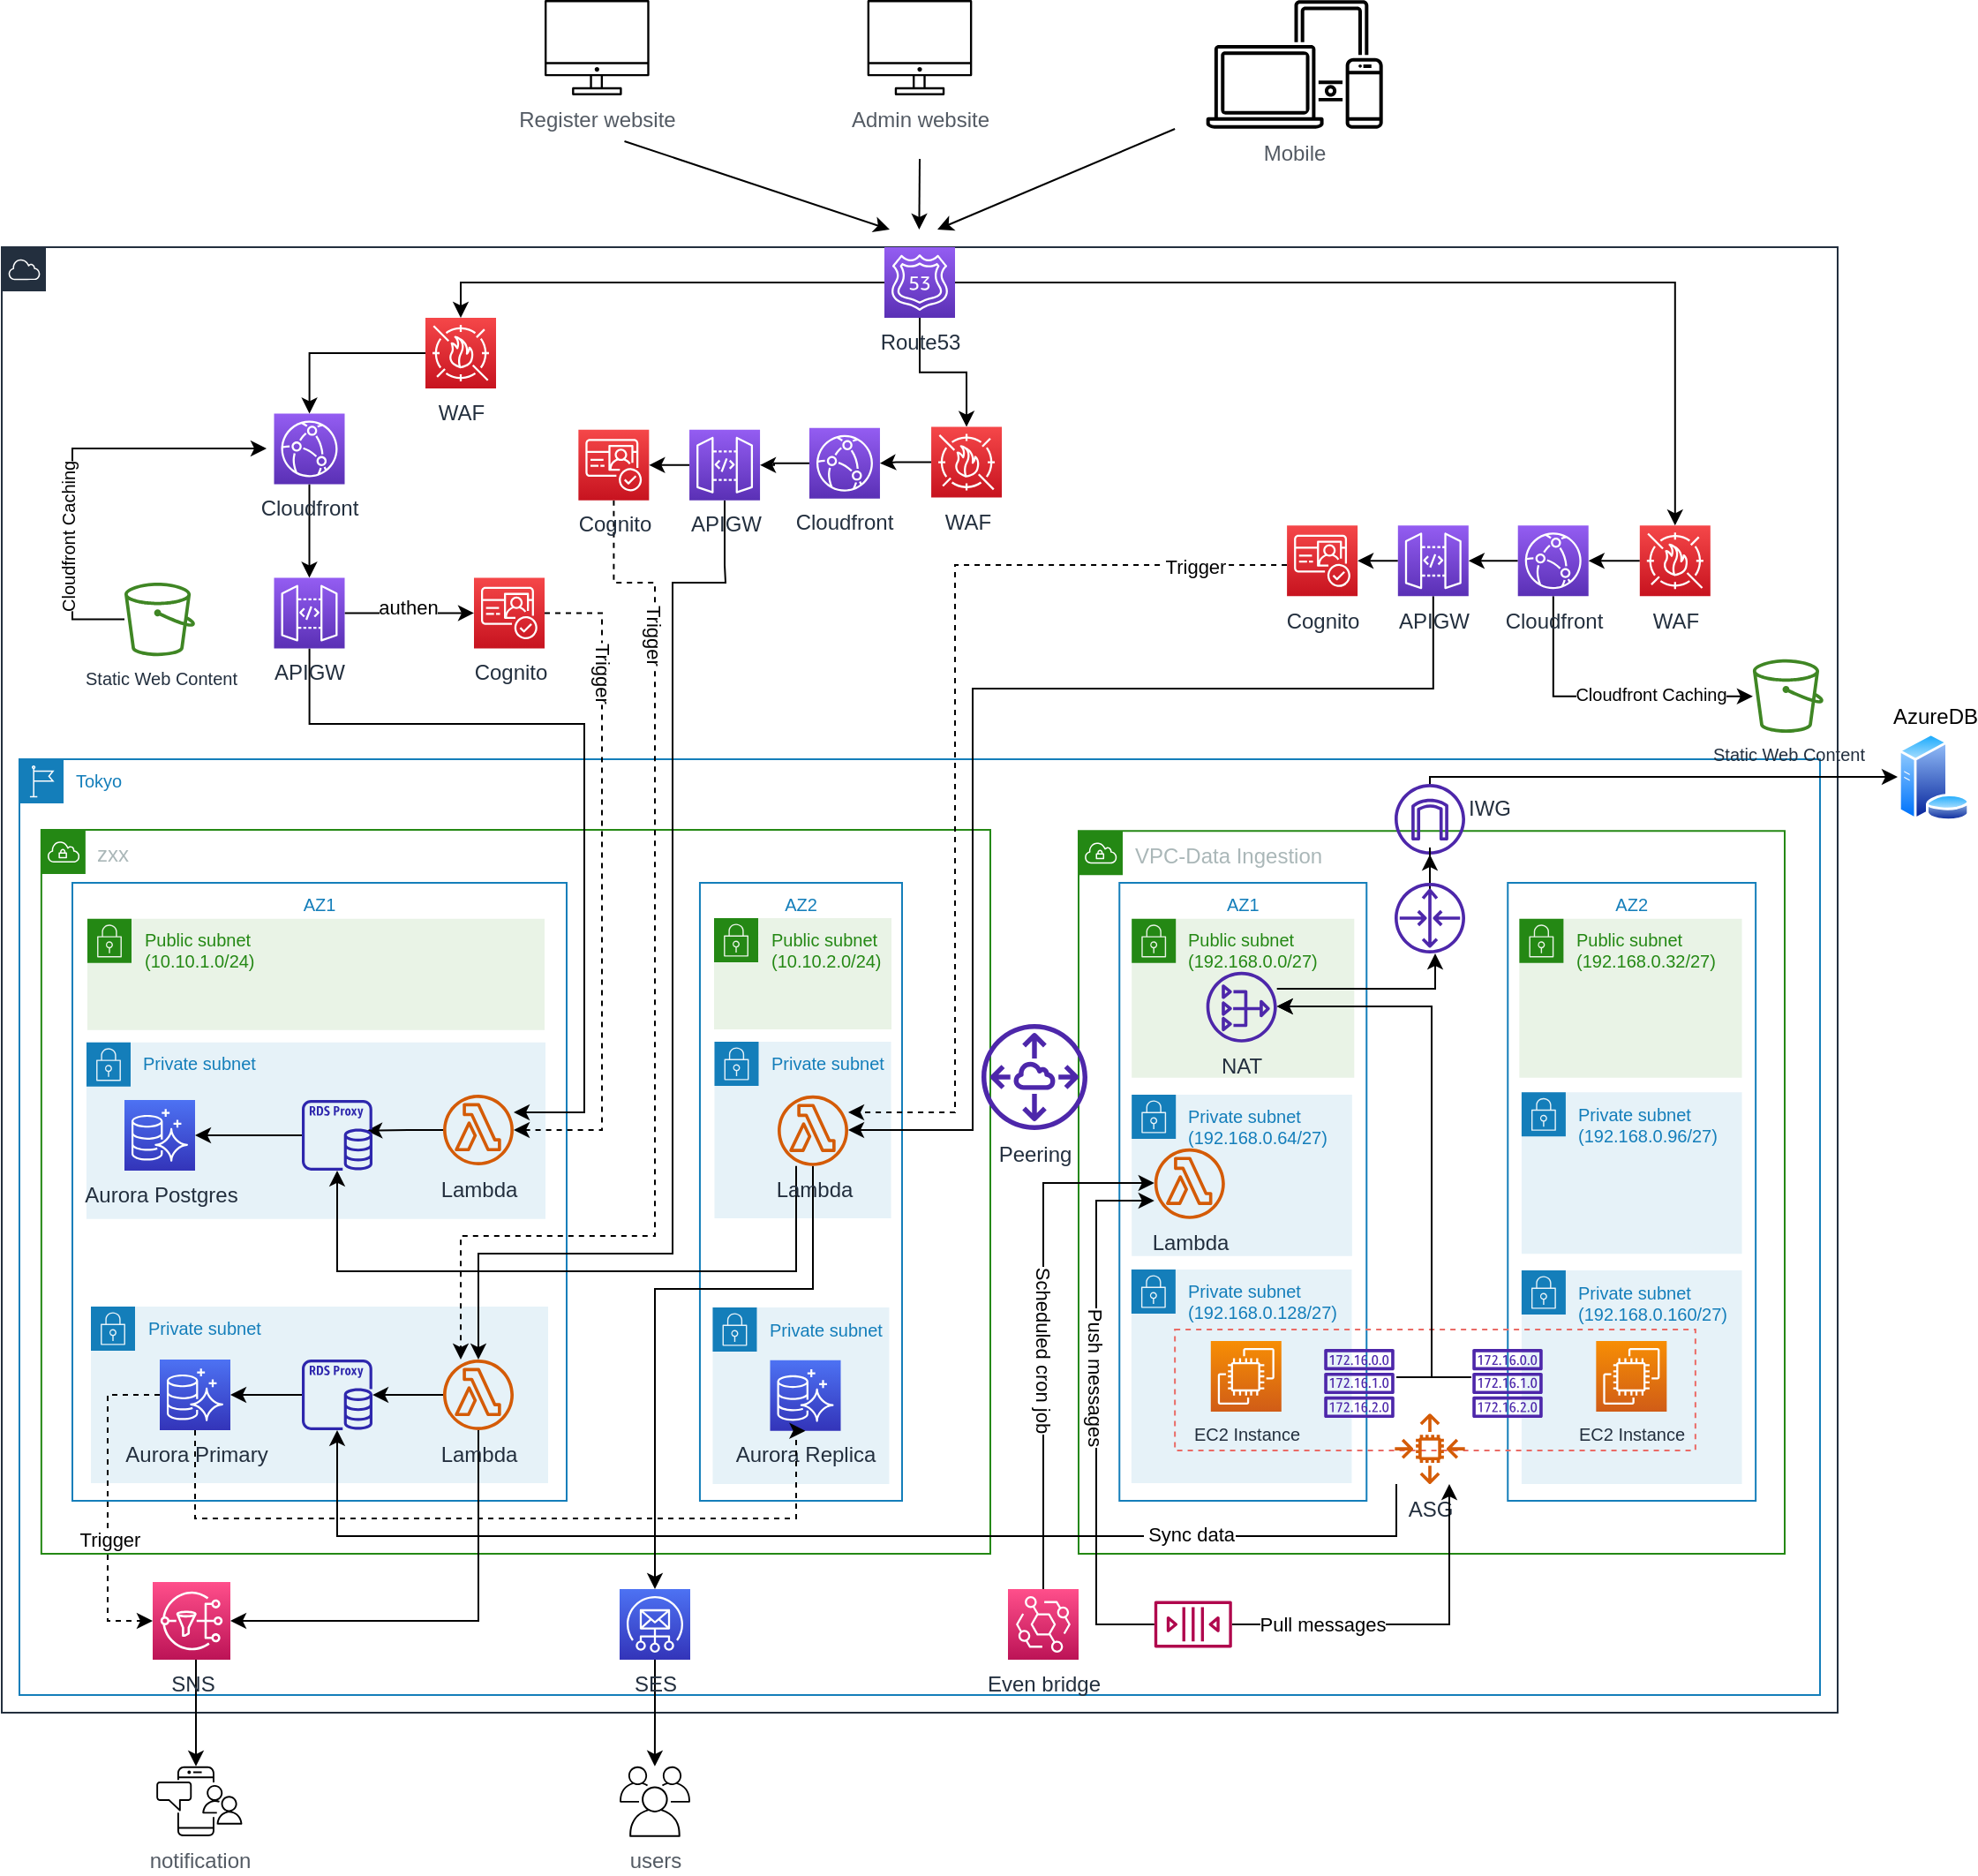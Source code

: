 <mxfile version="16.3.0" type="github">
  <diagram id="2hSW9WzXb2fy43kRYRb5" name="Page-1">
    <mxGraphModel dx="2146" dy="191" grid="1" gridSize="10" guides="1" tooltips="1" connect="1" arrows="1" fold="1" page="0" pageScale="1" pageWidth="827" pageHeight="1169" math="0" shadow="0">
      <root>
        <mxCell id="0" />
        <mxCell id="1" parent="0" />
        <mxCell id="uzvsBsuKQJrdJu88t_Hv-79" value="&amp;nbsp;" style="points=[[0,0],[0.25,0],[0.5,0],[0.75,0],[1,0],[1,0.25],[1,0.5],[1,0.75],[1,1],[0.75,1],[0.5,1],[0.25,1],[0,1],[0,0.75],[0,0.5],[0,0.25]];outlineConnect=0;gradientColor=none;html=1;whiteSpace=wrap;fontSize=10;fontStyle=0;shape=mxgraph.aws4.group;grIcon=mxgraph.aws4.group_aws_cloud;strokeColor=#232F3E;fillColor=none;verticalAlign=top;align=left;spacingLeft=30;fontColor=#232F3E;dashed=0;strokeWidth=1;" parent="1" vertex="1">
          <mxGeometry x="-1040" y="880" width="1040" height="830" as="geometry" />
        </mxCell>
        <mxCell id="uzvsBsuKQJrdJu88t_Hv-80" value="Tokyo" style="points=[[0,0],[0.25,0],[0.5,0],[0.75,0],[1,0],[1,0.25],[1,0.5],[1,0.75],[1,1],[0.75,1],[0.5,1],[0.25,1],[0,1],[0,0.75],[0,0.5],[0,0.25]];outlineConnect=0;gradientColor=none;html=1;whiteSpace=wrap;fontSize=10;fontStyle=0;shape=mxgraph.aws4.group;grIcon=mxgraph.aws4.group_region;strokeColor=#147EBA;fillColor=none;verticalAlign=top;align=left;spacingLeft=30;fontColor=#147EBA;strokeWidth=1;" parent="1" vertex="1">
          <mxGeometry x="-1030" y="1170" width="1020" height="530" as="geometry" />
        </mxCell>
        <mxCell id="uzvsBsuKQJrdJu88t_Hv-116" value="VPC-Data Ingestion" style="points=[[0,0],[0.25,0],[0.5,0],[0.75,0],[1,0],[1,0.25],[1,0.5],[1,0.75],[1,1],[0.75,1],[0.5,1],[0.25,1],[0,1],[0,0.75],[0,0.5],[0,0.25]];outlineConnect=0;gradientColor=none;html=1;whiteSpace=wrap;fontSize=12;fontStyle=0;shape=mxgraph.aws4.group;grIcon=mxgraph.aws4.group_vpc;strokeColor=#248814;fillColor=none;verticalAlign=top;align=left;spacingLeft=30;fontColor=#AAB7B8;dashed=0;strokeWidth=1;" parent="1" vertex="1">
          <mxGeometry x="-430" y="1210.57" width="400" height="409.43" as="geometry" />
        </mxCell>
        <mxCell id="uzvsBsuKQJrdJu88t_Hv-118" value="AZ2" style="fillColor=none;strokeColor=#147EBA;verticalAlign=top;fontStyle=0;fontColor=#147EBA;fontSize=10;strokeWidth=1;" parent="1" vertex="1">
          <mxGeometry x="-186.86" y="1240" width="140.43" height="350" as="geometry" />
        </mxCell>
        <mxCell id="uzvsBsuKQJrdJu88t_Hv-148" value="Private subnet&lt;br&gt;(192.168.0.160/27)" style="points=[[0,0],[0.25,0],[0.5,0],[0.75,0],[1,0],[1,0.25],[1,0.5],[1,0.75],[1,1],[0.75,1],[0.5,1],[0.25,1],[0,1],[0,0.75],[0,0.5],[0,0.25]];outlineConnect=0;gradientColor=none;html=1;whiteSpace=wrap;fontSize=10;fontStyle=0;shape=mxgraph.aws4.group;grIcon=mxgraph.aws4.group_security_group;grStroke=0;strokeColor=#147EBA;fillColor=#E6F2F8;verticalAlign=top;align=left;spacingLeft=30;fontColor=#147EBA;dashed=0;" parent="1" vertex="1">
          <mxGeometry x="-179.05" y="1459.5" width="124.81" height="121" as="geometry" />
        </mxCell>
        <mxCell id="uzvsBsuKQJrdJu88t_Hv-81" value="zxx" style="points=[[0,0],[0.25,0],[0.5,0],[0.75,0],[1,0],[1,0.25],[1,0.5],[1,0.75],[1,1],[0.75,1],[0.5,1],[0.25,1],[0,1],[0,0.75],[0,0.5],[0,0.25]];outlineConnect=0;gradientColor=none;html=1;whiteSpace=wrap;fontSize=12;fontStyle=0;shape=mxgraph.aws4.group;grIcon=mxgraph.aws4.group_vpc;strokeColor=#248814;fillColor=none;verticalAlign=top;align=left;spacingLeft=30;fontColor=#AAB7B8;dashed=0;strokeWidth=1;" parent="1" vertex="1">
          <mxGeometry x="-1017.57" y="1210" width="537.57" height="410" as="geometry" />
        </mxCell>
        <mxCell id="uzvsBsuKQJrdJu88t_Hv-82" value="AZ1" style="fillColor=none;strokeColor=#147EBA;verticalAlign=top;fontStyle=0;fontColor=#147EBA;fontSize=10;strokeWidth=1;" parent="1" vertex="1">
          <mxGeometry x="-1000" y="1240" width="280" height="350" as="geometry" />
        </mxCell>
        <mxCell id="uzvsBsuKQJrdJu88t_Hv-83" value="Private subnet" style="points=[[0,0],[0.25,0],[0.5,0],[0.75,0],[1,0],[1,0.25],[1,0.5],[1,0.75],[1,1],[0.75,1],[0.5,1],[0.25,1],[0,1],[0,0.75],[0,0.5],[0,0.25]];outlineConnect=0;gradientColor=none;html=1;whiteSpace=wrap;fontSize=10;fontStyle=0;shape=mxgraph.aws4.group;grIcon=mxgraph.aws4.group_security_group;grStroke=0;strokeColor=#147EBA;fillColor=#E6F2F8;verticalAlign=top;align=left;spacingLeft=30;fontColor=#147EBA;dashed=0;" parent="1" vertex="1">
          <mxGeometry x="-992" y="1330.43" width="260" height="100" as="geometry" />
        </mxCell>
        <mxCell id="uzvsBsuKQJrdJu88t_Hv-84" value="AZ2" style="fillColor=none;strokeColor=#147EBA;verticalAlign=top;fontStyle=0;fontColor=#147EBA;fontSize=10;strokeWidth=1;" parent="1" vertex="1">
          <mxGeometry x="-644.52" y="1240" width="114.52" height="350" as="geometry" />
        </mxCell>
        <mxCell id="uzvsBsuKQJrdJu88t_Hv-89" value="Public subnet&lt;br style=&quot;font-size: 10px;&quot;&gt;(10.10.1.0/24)" style="points=[[0,0],[0.25,0],[0.5,0],[0.75,0],[1,0],[1,0.25],[1,0.5],[1,0.75],[1,1],[0.75,1],[0.5,1],[0.25,1],[0,1],[0,0.75],[0,0.5],[0,0.25]];outlineConnect=0;gradientColor=none;html=1;whiteSpace=wrap;fontSize=10;fontStyle=0;shape=mxgraph.aws4.group;grIcon=mxgraph.aws4.group_security_group;grStroke=0;strokeColor=#248814;fillColor=#E9F3E6;verticalAlign=top;align=left;spacingLeft=30;fontColor=#248814;dashed=0;" parent="1" vertex="1">
          <mxGeometry x="-991.5" y="1260.43" width="259" height="63" as="geometry" />
        </mxCell>
        <mxCell id="uzvsBsuKQJrdJu88t_Hv-90" value="Public subnet&lt;br style=&quot;font-size: 10px;&quot;&gt;(10.10.2.0/24)" style="points=[[0,0],[0.25,0],[0.5,0],[0.75,0],[1,0],[1,0.25],[1,0.5],[1,0.75],[1,1],[0.75,1],[0.5,1],[0.25,1],[0,1],[0,0.75],[0,0.5],[0,0.25]];outlineConnect=0;gradientColor=none;html=1;whiteSpace=wrap;fontSize=10;fontStyle=0;shape=mxgraph.aws4.group;grIcon=mxgraph.aws4.group_security_group;grStroke=0;strokeColor=#248814;fillColor=#E9F3E6;verticalAlign=top;align=left;spacingLeft=30;fontColor=#248814;dashed=0;" parent="1" vertex="1">
          <mxGeometry x="-636.49" y="1260" width="100.47" height="63" as="geometry" />
        </mxCell>
        <mxCell id="uzvsBsuKQJrdJu88t_Hv-91" value="Private subnet" style="points=[[0,0],[0.25,0],[0.5,0],[0.75,0],[1,0],[1,0.25],[1,0.5],[1,0.75],[1,1],[0.75,1],[0.5,1],[0.25,1],[0,1],[0,0.75],[0,0.5],[0,0.25]];outlineConnect=0;gradientColor=none;html=1;whiteSpace=wrap;fontSize=10;fontStyle=0;shape=mxgraph.aws4.group;grIcon=mxgraph.aws4.group_security_group;grStroke=0;strokeColor=#147EBA;fillColor=#E6F2F8;verticalAlign=top;align=left;spacingLeft=30;fontColor=#147EBA;dashed=0;" parent="1" vertex="1">
          <mxGeometry x="-636.25" y="1330" width="100" height="100" as="geometry" />
        </mxCell>
        <mxCell id="uzvsBsuKQJrdJu88t_Hv-275" style="edgeStyle=orthogonalEdgeStyle;rounded=0;orthogonalLoop=1;jettySize=auto;html=1;" parent="1" source="uzvsBsuKQJrdJu88t_Hv-95" target="uzvsBsuKQJrdJu88t_Hv-106" edge="1">
          <mxGeometry relative="1" as="geometry" />
        </mxCell>
        <mxCell id="uzvsBsuKQJrdJu88t_Hv-95" value="Cloudfront" style="sketch=0;points=[[0,0,0],[0.25,0,0],[0.5,0,0],[0.75,0,0],[1,0,0],[0,1,0],[0.25,1,0],[0.5,1,0],[0.75,1,0],[1,1,0],[0,0.25,0],[0,0.5,0],[0,0.75,0],[1,0.25,0],[1,0.5,0],[1,0.75,0]];outlineConnect=0;fontColor=#232F3E;gradientColor=#945DF2;gradientDirection=north;fillColor=#5A30B5;strokeColor=#ffffff;dashed=0;verticalLabelPosition=bottom;verticalAlign=top;align=center;html=1;fontSize=12;fontStyle=0;aspect=fixed;shape=mxgraph.aws4.resourceIcon;resIcon=mxgraph.aws4.cloudfront;" parent="1" vertex="1">
          <mxGeometry x="-885.75" y="974.23" width="40" height="40" as="geometry" />
        </mxCell>
        <mxCell id="uzvsBsuKQJrdJu88t_Hv-96" style="edgeStyle=orthogonalEdgeStyle;rounded=0;orthogonalLoop=1;jettySize=auto;html=1;fontSize=10;strokeColor=#000000;" parent="1" source="uzvsBsuKQJrdJu88t_Hv-103" edge="1">
          <mxGeometry relative="1" as="geometry">
            <Array as="points">
              <mxPoint x="-1000" y="1091" />
              <mxPoint x="-1000" y="994" />
            </Array>
            <mxPoint x="-890" y="994" as="targetPoint" />
          </mxGeometry>
        </mxCell>
        <mxCell id="uzvsBsuKQJrdJu88t_Hv-97" value="Cloudfront Caching" style="edgeLabel;html=1;align=center;verticalAlign=middle;resizable=0;points=[];fontSize=10;rotation=-90;" parent="uzvsBsuKQJrdJu88t_Hv-96" vertex="1" connectable="0">
          <mxGeometry x="0.097" y="-3" relative="1" as="geometry">
            <mxPoint x="-6" y="47" as="offset" />
          </mxGeometry>
        </mxCell>
        <mxCell id="uzvsBsuKQJrdJu88t_Hv-103" value="Static Web Content" style="sketch=0;outlineConnect=0;fontColor=#232F3E;gradientColor=none;fillColor=#3F8624;strokeColor=none;dashed=0;verticalLabelPosition=bottom;verticalAlign=top;align=center;html=1;fontSize=10;fontStyle=0;aspect=fixed;pointerEvents=1;shape=mxgraph.aws4.bucket;" parent="1" vertex="1">
          <mxGeometry x="-970.5" y="1070.0" width="40" height="41.6" as="geometry" />
        </mxCell>
        <mxCell id="uzvsBsuKQJrdJu88t_Hv-167" style="edgeStyle=orthogonalEdgeStyle;rounded=0;orthogonalLoop=1;jettySize=auto;html=1;entryX=0;entryY=0.5;entryDx=0;entryDy=0;entryPerimeter=0;" parent="1" source="uzvsBsuKQJrdJu88t_Hv-106" target="uzvsBsuKQJrdJu88t_Hv-166" edge="1">
          <mxGeometry relative="1" as="geometry" />
        </mxCell>
        <mxCell id="uzvsBsuKQJrdJu88t_Hv-168" value="authen" style="edgeLabel;html=1;align=center;verticalAlign=middle;resizable=0;points=[];" parent="uzvsBsuKQJrdJu88t_Hv-167" vertex="1" connectable="0">
          <mxGeometry x="-0.044" y="3" relative="1" as="geometry">
            <mxPoint as="offset" />
          </mxGeometry>
        </mxCell>
        <mxCell id="uzvsBsuKQJrdJu88t_Hv-274" style="edgeStyle=orthogonalEdgeStyle;rounded=0;orthogonalLoop=1;jettySize=auto;html=1;" parent="1" source="uzvsBsuKQJrdJu88t_Hv-106" target="uzvsBsuKQJrdJu88t_Hv-114" edge="1">
          <mxGeometry relative="1" as="geometry">
            <Array as="points">
              <mxPoint x="-866" y="1150" />
              <mxPoint x="-710" y="1150" />
              <mxPoint x="-710" y="1370" />
            </Array>
          </mxGeometry>
        </mxCell>
        <mxCell id="uzvsBsuKQJrdJu88t_Hv-106" value="APIGW" style="sketch=0;points=[[0,0,0],[0.25,0,0],[0.5,0,0],[0.75,0,0],[1,0,0],[0,1,0],[0.25,1,0],[0.5,1,0],[0.75,1,0],[1,1,0],[0,0.25,0],[0,0.5,0],[0,0.75,0],[1,0.25,0],[1,0.5,0],[1,0.75,0]];outlineConnect=0;fontColor=#232F3E;gradientColor=#945DF2;gradientDirection=north;fillColor=#5A30B5;strokeColor=#ffffff;dashed=0;verticalLabelPosition=bottom;verticalAlign=top;align=center;html=1;fontSize=12;fontStyle=0;aspect=fixed;shape=mxgraph.aws4.resourceIcon;resIcon=mxgraph.aws4.api_gateway;" parent="1" vertex="1">
          <mxGeometry x="-885.75" y="1067.23" width="40" height="40" as="geometry" />
        </mxCell>
        <mxCell id="uzvsBsuKQJrdJu88t_Hv-109" value="Private subnet" style="points=[[0,0],[0.25,0],[0.5,0],[0.75,0],[1,0],[1,0.25],[1,0.5],[1,0.75],[1,1],[0.75,1],[0.5,1],[0.25,1],[0,1],[0,0.75],[0,0.5],[0,0.25]];outlineConnect=0;gradientColor=none;html=1;whiteSpace=wrap;fontSize=10;fontStyle=0;shape=mxgraph.aws4.group;grIcon=mxgraph.aws4.group_security_group;grStroke=0;strokeColor=#147EBA;fillColor=#E6F2F8;verticalAlign=top;align=left;spacingLeft=30;fontColor=#147EBA;dashed=0;" parent="1" vertex="1">
          <mxGeometry x="-989.5" y="1480" width="259" height="100" as="geometry" />
        </mxCell>
        <mxCell id="uzvsBsuKQJrdJu88t_Hv-110" value="Private subnet" style="points=[[0,0],[0.25,0],[0.5,0],[0.75,0],[1,0],[1,0.25],[1,0.5],[1,0.75],[1,1],[0.75,1],[0.5,1],[0.25,1],[0,1],[0,0.75],[0,0.5],[0,0.25]];outlineConnect=0;gradientColor=none;html=1;whiteSpace=wrap;fontSize=10;fontStyle=0;shape=mxgraph.aws4.group;grIcon=mxgraph.aws4.group_security_group;grStroke=0;strokeColor=#147EBA;fillColor=#E6F2F8;verticalAlign=top;align=left;spacingLeft=30;fontColor=#147EBA;dashed=0;" parent="1" vertex="1">
          <mxGeometry x="-637.26" y="1480.5" width="100" height="100" as="geometry" />
        </mxCell>
        <mxCell id="uzvsBsuKQJrdJu88t_Hv-173" style="edgeStyle=orthogonalEdgeStyle;rounded=0;orthogonalLoop=1;jettySize=auto;html=1;entryX=0.915;entryY=0.435;entryDx=0;entryDy=0;entryPerimeter=0;" parent="1" source="uzvsBsuKQJrdJu88t_Hv-114" target="uzvsBsuKQJrdJu88t_Hv-172" edge="1">
          <mxGeometry relative="1" as="geometry" />
        </mxCell>
        <mxCell id="uzvsBsuKQJrdJu88t_Hv-114" value="Lambda" style="sketch=0;outlineConnect=0;fontColor=#232F3E;gradientColor=none;fillColor=#D45B07;strokeColor=none;dashed=0;verticalLabelPosition=bottom;verticalAlign=top;align=center;html=1;fontSize=12;fontStyle=0;aspect=fixed;pointerEvents=1;shape=mxgraph.aws4.lambda_function;" parent="1" vertex="1">
          <mxGeometry x="-790" y="1360" width="40" height="40" as="geometry" />
        </mxCell>
        <mxCell id="uzvsBsuKQJrdJu88t_Hv-117" value="AZ1" style="fillColor=none;strokeColor=#147EBA;verticalAlign=top;fontStyle=0;fontColor=#147EBA;fontSize=10;strokeWidth=1;" parent="1" vertex="1">
          <mxGeometry x="-406.86" y="1240" width="140" height="350" as="geometry" />
        </mxCell>
        <mxCell id="uzvsBsuKQJrdJu88t_Hv-119" value="Private subnet&lt;br&gt;(192.168.0.128/27)" style="points=[[0,0],[0.25,0],[0.5,0],[0.75,0],[1,0],[1,0.25],[1,0.5],[1,0.75],[1,1],[0.75,1],[0.5,1],[0.25,1],[0,1],[0,0.75],[0,0.5],[0,0.25]];outlineConnect=0;gradientColor=none;html=1;whiteSpace=wrap;fontSize=10;fontStyle=0;shape=mxgraph.aws4.group;grIcon=mxgraph.aws4.group_security_group;grStroke=0;strokeColor=#147EBA;fillColor=#E6F2F8;verticalAlign=top;align=left;spacingLeft=30;fontColor=#147EBA;dashed=0;" parent="1" vertex="1">
          <mxGeometry x="-400.07" y="1459.0" width="124.81" height="121" as="geometry" />
        </mxCell>
        <mxCell id="uzvsBsuKQJrdJu88t_Hv-121" value="Public subnet&lt;br style=&quot;font-size: 10px&quot;&gt;(192.168.0.0/27)" style="points=[[0,0],[0.25,0],[0.5,0],[0.75,0],[1,0],[1,0.25],[1,0.5],[1,0.75],[1,1],[0.75,1],[0.5,1],[0.25,1],[0,1],[0,0.75],[0,0.5],[0,0.25]];outlineConnect=0;gradientColor=none;html=1;whiteSpace=wrap;fontSize=10;fontStyle=0;shape=mxgraph.aws4.group;grIcon=mxgraph.aws4.group_security_group;grStroke=0;strokeColor=#248814;fillColor=#E9F3E6;verticalAlign=top;align=left;spacingLeft=30;fontColor=#248814;dashed=0;" parent="1" vertex="1">
          <mxGeometry x="-399.9" y="1260.43" width="126.07" height="90" as="geometry" />
        </mxCell>
        <mxCell id="uzvsBsuKQJrdJu88t_Hv-123" value="EC2 Instance" style="sketch=0;points=[[0,0,0],[0.25,0,0],[0.5,0,0],[0.75,0,0],[1,0,0],[0,1,0],[0.25,1,0],[0.5,1,0],[0.75,1,0],[1,1,0],[0,0.25,0],[0,0.5,0],[0,0.75,0],[1,0.25,0],[1,0.5,0],[1,0.75,0]];outlineConnect=0;fontColor=#232F3E;gradientColor=#F78E04;gradientDirection=north;fillColor=#D05C17;strokeColor=#ffffff;dashed=0;verticalLabelPosition=bottom;verticalAlign=top;align=center;html=1;fontSize=10;fontStyle=0;aspect=fixed;shape=mxgraph.aws4.resourceIcon;resIcon=mxgraph.aws4.ec2;" parent="1" vertex="1">
          <mxGeometry x="-355.1" y="1499.5" width="40" height="40" as="geometry" />
        </mxCell>
        <mxCell id="uzvsBsuKQJrdJu88t_Hv-124" value="EC2 Instance" style="sketch=0;points=[[0,0,0],[0.25,0,0],[0.5,0,0],[0.75,0,0],[1,0,0],[0,1,0],[0.25,1,0],[0.5,1,0],[0.75,1,0],[1,1,0],[0,0.25,0],[0,0.5,0],[0,0.75,0],[1,0.25,0],[1,0.5,0],[1,0.75,0]];outlineConnect=0;fontColor=#232F3E;gradientColor=#F78E04;gradientDirection=north;fillColor=#D05C17;strokeColor=#ffffff;dashed=0;verticalLabelPosition=bottom;verticalAlign=top;align=center;html=1;fontSize=10;fontStyle=0;aspect=fixed;shape=mxgraph.aws4.resourceIcon;resIcon=mxgraph.aws4.ec2;" parent="1" vertex="1">
          <mxGeometry x="-136.83" y="1499.5" width="40" height="40" as="geometry" />
        </mxCell>
        <mxCell id="uzvsBsuKQJrdJu88t_Hv-125" value="" style="fillColor=none;strokeColor=#EA6B66;verticalAlign=top;fontStyle=0;fontColor=#5A6C86;fontSize=10;dashed=1;" parent="1" vertex="1">
          <mxGeometry x="-375.43" y="1493.0" width="294.86" height="68.5" as="geometry" />
        </mxCell>
        <mxCell id="uzvsBsuKQJrdJu88t_Hv-127" style="edgeStyle=orthogonalEdgeStyle;rounded=0;orthogonalLoop=1;jettySize=auto;html=1;" parent="1" source="uzvsBsuKQJrdJu88t_Hv-128" target="uzvsBsuKQJrdJu88t_Hv-136" edge="1">
          <mxGeometry relative="1" as="geometry">
            <Array as="points">
              <mxPoint x="-228" y="1300" />
            </Array>
          </mxGeometry>
        </mxCell>
        <mxCell id="uzvsBsuKQJrdJu88t_Hv-128" value="NAT" style="sketch=0;outlineConnect=0;fontColor=#232F3E;gradientColor=none;fillColor=#4D27AA;strokeColor=none;dashed=0;verticalLabelPosition=bottom;verticalAlign=top;align=center;html=1;fontSize=12;fontStyle=0;aspect=fixed;pointerEvents=1;shape=mxgraph.aws4.nat_gateway;" parent="1" vertex="1">
          <mxGeometry x="-357.66" y="1290.43" width="40" height="40" as="geometry" />
        </mxCell>
        <mxCell id="uzvsBsuKQJrdJu88t_Hv-129" style="edgeStyle=orthogonalEdgeStyle;rounded=0;orthogonalLoop=1;jettySize=auto;html=1;" parent="1" target="uzvsBsuKQJrdJu88t_Hv-128" edge="1">
          <mxGeometry relative="1" as="geometry">
            <Array as="points">
              <mxPoint x="-230" y="1520" />
              <mxPoint x="-230" y="1310" />
            </Array>
            <mxPoint x="-250.0" y="1520" as="sourcePoint" />
          </mxGeometry>
        </mxCell>
        <mxCell id="uzvsBsuKQJrdJu88t_Hv-131" style="edgeStyle=orthogonalEdgeStyle;rounded=0;orthogonalLoop=1;jettySize=auto;html=1;" parent="1" target="uzvsBsuKQJrdJu88t_Hv-128" edge="1">
          <mxGeometry relative="1" as="geometry">
            <Array as="points">
              <mxPoint x="-230" y="1520" />
              <mxPoint x="-230" y="1310" />
            </Array>
            <mxPoint x="-207.54" y="1520" as="sourcePoint" />
          </mxGeometry>
        </mxCell>
        <mxCell id="uzvsBsuKQJrdJu88t_Hv-289" style="edgeStyle=orthogonalEdgeStyle;rounded=0;orthogonalLoop=1;jettySize=auto;html=1;entryX=0;entryY=0.5;entryDx=0;entryDy=0;" parent="1" source="uzvsBsuKQJrdJu88t_Hv-134" target="uzvsBsuKQJrdJu88t_Hv-137" edge="1">
          <mxGeometry relative="1" as="geometry">
            <Array as="points">
              <mxPoint x="-231" y="1180" />
              <mxPoint x="30" y="1180" />
            </Array>
          </mxGeometry>
        </mxCell>
        <mxCell id="uzvsBsuKQJrdJu88t_Hv-134" value="IWG" style="sketch=0;outlineConnect=0;fontColor=#232F3E;gradientColor=none;fillColor=#4D27AA;strokeColor=none;dashed=0;verticalLabelPosition=middle;verticalAlign=top;align=left;html=1;fontSize=12;fontStyle=0;aspect=fixed;pointerEvents=1;shape=mxgraph.aws4.internet_gateway;labelPosition=right;" parent="1" vertex="1">
          <mxGeometry x="-251" y="1184" width="40" height="40" as="geometry" />
        </mxCell>
        <mxCell id="uzvsBsuKQJrdJu88t_Hv-262" style="edgeStyle=orthogonalEdgeStyle;rounded=0;orthogonalLoop=1;jettySize=auto;html=1;" parent="1" source="uzvsBsuKQJrdJu88t_Hv-136" target="uzvsBsuKQJrdJu88t_Hv-134" edge="1">
          <mxGeometry relative="1" as="geometry">
            <mxPoint x="-230.0" y="1329.0" as="targetPoint" />
          </mxGeometry>
        </mxCell>
        <mxCell id="uzvsBsuKQJrdJu88t_Hv-136" value="" style="sketch=0;outlineConnect=0;fontColor=#232F3E;gradientColor=none;fillColor=#4D27AA;strokeColor=none;dashed=0;verticalLabelPosition=bottom;verticalAlign=top;align=center;html=1;fontSize=12;fontStyle=0;aspect=fixed;pointerEvents=1;shape=mxgraph.aws4.router;" parent="1" vertex="1">
          <mxGeometry x="-251" y="1240.0" width="40" height="40" as="geometry" />
        </mxCell>
        <mxCell id="uzvsBsuKQJrdJu88t_Hv-137" value="AzureDB" style="aspect=fixed;perimeter=ellipsePerimeter;html=1;align=center;shadow=0;dashed=0;spacingTop=3;image;image=img/lib/active_directory/database_server.svg;fillColor=#CCCCCC;labelPosition=center;verticalLabelPosition=top;verticalAlign=bottom;" parent="1" vertex="1">
          <mxGeometry x="34.0" y="1155" width="41" height="50" as="geometry" />
        </mxCell>
        <mxCell id="uzvsBsuKQJrdJu88t_Hv-149" value="Public subnet&lt;br style=&quot;font-size: 10px&quot;&gt;(192.168.0.32/27)" style="points=[[0,0],[0.25,0],[0.5,0],[0.75,0],[1,0],[1,0.25],[1,0.5],[1,0.75],[1,1],[0.75,1],[0.5,1],[0.25,1],[0,1],[0,0.75],[0,0.5],[0,0.25]];outlineConnect=0;gradientColor=none;html=1;whiteSpace=wrap;fontSize=10;fontStyle=0;shape=mxgraph.aws4.group;grIcon=mxgraph.aws4.group_security_group;grStroke=0;strokeColor=#248814;fillColor=#E9F3E6;verticalAlign=top;align=left;spacingLeft=30;fontColor=#248814;dashed=0;" parent="1" vertex="1">
          <mxGeometry x="-180.31" y="1260.43" width="126.07" height="90" as="geometry" />
        </mxCell>
        <mxCell id="uzvsBsuKQJrdJu88t_Hv-152" value="" style="sketch=0;outlineConnect=0;fontColor=#232F3E;gradientColor=none;fillColor=#4D27AA;strokeColor=none;dashed=0;verticalLabelPosition=bottom;verticalAlign=top;align=center;html=1;fontSize=12;fontStyle=0;aspect=fixed;pointerEvents=1;shape=mxgraph.aws4.route_table;" parent="1" vertex="1">
          <mxGeometry x="-291" y="1504.03" width="40" height="38.97" as="geometry" />
        </mxCell>
        <mxCell id="uzvsBsuKQJrdJu88t_Hv-153" value="" style="sketch=0;outlineConnect=0;fontColor=#232F3E;gradientColor=none;fillColor=#4D27AA;strokeColor=none;dashed=0;verticalLabelPosition=bottom;verticalAlign=top;align=center;html=1;fontSize=12;fontStyle=0;aspect=fixed;pointerEvents=1;shape=mxgraph.aws4.route_table;" parent="1" vertex="1">
          <mxGeometry x="-207" y="1504.03" width="40" height="38.97" as="geometry" />
        </mxCell>
        <mxCell id="uzvsBsuKQJrdJu88t_Hv-308" style="edgeStyle=orthogonalEdgeStyle;rounded=0;orthogonalLoop=1;jettySize=auto;html=1;" parent="1" source="uzvsBsuKQJrdJu88t_Hv-157" target="uzvsBsuKQJrdJu88t_Hv-95" edge="1">
          <mxGeometry relative="1" as="geometry" />
        </mxCell>
        <mxCell id="uzvsBsuKQJrdJu88t_Hv-157" value="WAF" style="sketch=0;points=[[0,0,0],[0.25,0,0],[0.5,0,0],[0.75,0,0],[1,0,0],[0,1,0],[0.25,1,0],[0.5,1,0],[0.75,1,0],[1,1,0],[0,0.25,0],[0,0.5,0],[0,0.75,0],[1,0.25,0],[1,0.5,0],[1,0.75,0]];outlineConnect=0;fontColor=#232F3E;gradientColor=#F54749;gradientDirection=north;fillColor=#C7131F;strokeColor=#ffffff;dashed=0;verticalLabelPosition=bottom;verticalAlign=top;align=center;html=1;fontSize=12;fontStyle=0;aspect=fixed;shape=mxgraph.aws4.resourceIcon;resIcon=mxgraph.aws4.waf;" parent="1" vertex="1">
          <mxGeometry x="-800" y="920.0" width="40" height="40" as="geometry" />
        </mxCell>
        <mxCell id="uzvsBsuKQJrdJu88t_Hv-309" style="edgeStyle=orthogonalEdgeStyle;rounded=0;orthogonalLoop=1;jettySize=auto;html=1;" parent="1" source="uzvsBsuKQJrdJu88t_Hv-158" target="uzvsBsuKQJrdJu88t_Hv-157" edge="1">
          <mxGeometry relative="1" as="geometry">
            <Array as="points">
              <mxPoint x="-780" y="900" />
            </Array>
          </mxGeometry>
        </mxCell>
        <mxCell id="uzvsBsuKQJrdJu88t_Hv-310" style="edgeStyle=orthogonalEdgeStyle;rounded=0;orthogonalLoop=1;jettySize=auto;html=1;entryX=0.5;entryY=0;entryDx=0;entryDy=0;entryPerimeter=0;" parent="1" source="uzvsBsuKQJrdJu88t_Hv-158" target="uzvsBsuKQJrdJu88t_Hv-216" edge="1">
          <mxGeometry relative="1" as="geometry" />
        </mxCell>
        <mxCell id="uzvsBsuKQJrdJu88t_Hv-311" style="edgeStyle=orthogonalEdgeStyle;rounded=0;orthogonalLoop=1;jettySize=auto;html=1;" parent="1" source="uzvsBsuKQJrdJu88t_Hv-158" target="uzvsBsuKQJrdJu88t_Hv-189" edge="1">
          <mxGeometry relative="1" as="geometry" />
        </mxCell>
        <mxCell id="uzvsBsuKQJrdJu88t_Hv-158" value="Route53" style="sketch=0;points=[[0,0,0],[0.25,0,0],[0.5,0,0],[0.75,0,0],[1,0,0],[0,1,0],[0.25,1,0],[0.5,1,0],[0.75,1,0],[1,1,0],[0,0.25,0],[0,0.5,0],[0,0.75,0],[1,0.25,0],[1,0.5,0],[1,0.75,0]];outlineConnect=0;fontColor=#232F3E;gradientColor=#945DF2;gradientDirection=north;fillColor=#5A30B5;strokeColor=#ffffff;dashed=0;verticalLabelPosition=bottom;verticalAlign=top;align=center;html=1;fontSize=12;fontStyle=0;aspect=fixed;shape=mxgraph.aws4.resourceIcon;resIcon=mxgraph.aws4.route_53;" parent="1" vertex="1">
          <mxGeometry x="-540" y="880.0" width="40" height="40" as="geometry" />
        </mxCell>
        <mxCell id="uzvsBsuKQJrdJu88t_Hv-162" value="Register website" style="sketch=0;outlineConnect=0;gradientColor=none;fontColor=#545B64;strokeColor=none;fillColor=#000000;dashed=0;verticalLabelPosition=bottom;verticalAlign=top;align=center;html=1;fontSize=12;fontStyle=0;aspect=fixed;shape=mxgraph.aws4.illustration_desktop;pointerEvents=1" parent="1" vertex="1">
          <mxGeometry x="-732.5" y="740.0" width="59.34" height="54" as="geometry" />
        </mxCell>
        <mxCell id="uzvsBsuKQJrdJu88t_Hv-178" style="edgeStyle=orthogonalEdgeStyle;rounded=0;orthogonalLoop=1;jettySize=auto;html=1;dashed=1;" parent="1" source="uzvsBsuKQJrdJu88t_Hv-166" target="uzvsBsuKQJrdJu88t_Hv-114" edge="1">
          <mxGeometry relative="1" as="geometry">
            <Array as="points">
              <mxPoint x="-700" y="1380" />
            </Array>
          </mxGeometry>
        </mxCell>
        <mxCell id="uzvsBsuKQJrdJu88t_Hv-258" value="Trigger" style="edgeLabel;html=1;align=center;verticalAlign=middle;resizable=0;points=[];rotation=90;" parent="uzvsBsuKQJrdJu88t_Hv-178" vertex="1" connectable="0">
          <mxGeometry x="-0.724" y="1" relative="1" as="geometry">
            <mxPoint y="14" as="offset" />
          </mxGeometry>
        </mxCell>
        <mxCell id="uzvsBsuKQJrdJu88t_Hv-166" value="Cognito" style="sketch=0;points=[[0,0,0],[0.25,0,0],[0.5,0,0],[0.75,0,0],[1,0,0],[0,1,0],[0.25,1,0],[0.5,1,0],[0.75,1,0],[1,1,0],[0,0.25,0],[0,0.5,0],[0,0.75,0],[1,0.25,0],[1,0.5,0],[1,0.75,0]];outlineConnect=0;fontColor=#232F3E;gradientColor=#F54749;gradientDirection=north;fillColor=#C7131F;strokeColor=#ffffff;dashed=0;verticalLabelPosition=bottom;verticalAlign=top;align=center;html=1;fontSize=12;fontStyle=0;aspect=fixed;shape=mxgraph.aws4.resourceIcon;resIcon=mxgraph.aws4.cognito;" parent="1" vertex="1">
          <mxGeometry x="-772.5" y="1067.23" width="40" height="40" as="geometry" />
        </mxCell>
        <mxCell id="uzvsBsuKQJrdJu88t_Hv-169" value="Aurora Replica" style="sketch=0;points=[[0,0,0],[0.25,0,0],[0.5,0,0],[0.75,0,0],[1,0,0],[0,1,0],[0.25,1,0],[0.5,1,0],[0.75,1,0],[1,1,0],[0,0.25,0],[0,0.5,0],[0,0.75,0],[1,0.25,0],[1,0.5,0],[1,0.75,0]];outlineConnect=0;fontColor=#232F3E;gradientColor=#4D72F3;gradientDirection=north;fillColor=#3334B9;strokeColor=#ffffff;dashed=0;verticalLabelPosition=bottom;verticalAlign=top;align=center;html=1;fontSize=12;fontStyle=0;aspect=fixed;shape=mxgraph.aws4.resourceIcon;resIcon=mxgraph.aws4.aurora;" parent="1" vertex="1">
          <mxGeometry x="-604.75" y="1510.43" width="40" height="40" as="geometry" />
        </mxCell>
        <mxCell id="uzvsBsuKQJrdJu88t_Hv-170" value="Aurora Postgres" style="sketch=0;points=[[0,0,0],[0.25,0,0],[0.5,0,0],[0.75,0,0],[1,0,0],[0,1,0],[0.25,1,0],[0.5,1,0],[0.75,1,0],[1,1,0],[0,0.25,0],[0,0.5,0],[0,0.75,0],[1,0.25,0],[1,0.5,0],[1,0.75,0]];outlineConnect=0;fontColor=#232F3E;gradientColor=#4D72F3;gradientDirection=north;fillColor=#3334B9;strokeColor=#ffffff;dashed=0;verticalLabelPosition=bottom;verticalAlign=top;align=center;html=1;fontSize=12;fontStyle=0;aspect=fixed;shape=mxgraph.aws4.resourceIcon;resIcon=mxgraph.aws4.aurora;" parent="1" vertex="1">
          <mxGeometry x="-970.5" y="1363" width="40" height="40" as="geometry" />
        </mxCell>
        <mxCell id="uzvsBsuKQJrdJu88t_Hv-176" style="edgeStyle=orthogonalEdgeStyle;rounded=0;orthogonalLoop=1;jettySize=auto;html=1;entryX=1;entryY=0.5;entryDx=0;entryDy=0;entryPerimeter=0;" parent="1" source="uzvsBsuKQJrdJu88t_Hv-172" target="uzvsBsuKQJrdJu88t_Hv-170" edge="1">
          <mxGeometry relative="1" as="geometry" />
        </mxCell>
        <mxCell id="uzvsBsuKQJrdJu88t_Hv-172" value="" style="sketch=0;outlineConnect=0;fontColor=#232F3E;gradientColor=none;fillColor=#2E27AD;strokeColor=none;dashed=0;verticalLabelPosition=bottom;verticalAlign=top;align=center;html=1;fontSize=12;fontStyle=0;aspect=fixed;pointerEvents=1;shape=mxgraph.aws4.rds_proxy;" parent="1" vertex="1">
          <mxGeometry x="-870" y="1363" width="40" height="40" as="geometry" />
        </mxCell>
        <mxCell id="uzvsBsuKQJrdJu88t_Hv-267" style="edgeStyle=orthogonalEdgeStyle;rounded=0;orthogonalLoop=1;jettySize=auto;html=1;" parent="1" source="uzvsBsuKQJrdJu88t_Hv-180" target="uzvsBsuKQJrdJu88t_Hv-184" edge="1">
          <mxGeometry relative="1" as="geometry">
            <Array as="points">
              <mxPoint x="-160.85" y="1134.4" />
            </Array>
          </mxGeometry>
        </mxCell>
        <mxCell id="uzvsBsuKQJrdJu88t_Hv-268" value="&lt;span style=&quot;font-size: 10px&quot;&gt;Cloudfront Caching&lt;/span&gt;" style="edgeLabel;html=1;align=center;verticalAlign=middle;resizable=0;points=[];" parent="uzvsBsuKQJrdJu88t_Hv-267" vertex="1" connectable="0">
          <mxGeometry x="0.316" y="2" relative="1" as="geometry">
            <mxPoint as="offset" />
          </mxGeometry>
        </mxCell>
        <mxCell id="uzvsBsuKQJrdJu88t_Hv-272" style="edgeStyle=orthogonalEdgeStyle;rounded=0;orthogonalLoop=1;jettySize=auto;html=1;" parent="1" source="uzvsBsuKQJrdJu88t_Hv-180" target="uzvsBsuKQJrdJu88t_Hv-187" edge="1">
          <mxGeometry relative="1" as="geometry" />
        </mxCell>
        <mxCell id="uzvsBsuKQJrdJu88t_Hv-180" value="Cloudfront" style="sketch=0;points=[[0,0,0],[0.25,0,0],[0.5,0,0],[0.75,0,0],[1,0,0],[0,1,0],[0.25,1,0],[0.5,1,0],[0.75,1,0],[1,1,0],[0,0.25,0],[0,0.5,0],[0,0.75,0],[1,0.25,0],[1,0.5,0],[1,0.75,0]];outlineConnect=0;fontColor=#232F3E;gradientColor=#945DF2;gradientDirection=north;fillColor=#5A30B5;strokeColor=#ffffff;dashed=0;verticalLabelPosition=bottom;verticalAlign=top;align=center;html=1;fontSize=12;fontStyle=0;aspect=fixed;shape=mxgraph.aws4.resourceIcon;resIcon=mxgraph.aws4.cloudfront;" parent="1" vertex="1">
          <mxGeometry x="-181.14" y="1037.63" width="40" height="40" as="geometry" />
        </mxCell>
        <mxCell id="uzvsBsuKQJrdJu88t_Hv-184" value="Static Web Content" style="sketch=0;outlineConnect=0;fontColor=#232F3E;gradientColor=none;fillColor=#3F8624;strokeColor=none;dashed=0;verticalLabelPosition=bottom;verticalAlign=top;align=center;html=1;fontSize=10;fontStyle=0;aspect=fixed;pointerEvents=1;shape=mxgraph.aws4.bucket;" parent="1" vertex="1">
          <mxGeometry x="-48.05" y="1113.4" width="40" height="41.6" as="geometry" />
        </mxCell>
        <mxCell id="uzvsBsuKQJrdJu88t_Hv-273" style="edgeStyle=orthogonalEdgeStyle;rounded=0;orthogonalLoop=1;jettySize=auto;html=1;" parent="1" source="uzvsBsuKQJrdJu88t_Hv-187" target="uzvsBsuKQJrdJu88t_Hv-193" edge="1">
          <mxGeometry relative="1" as="geometry" />
        </mxCell>
        <mxCell id="uzvsBsuKQJrdJu88t_Hv-278" style="edgeStyle=orthogonalEdgeStyle;rounded=0;orthogonalLoop=1;jettySize=auto;html=1;" parent="1" source="uzvsBsuKQJrdJu88t_Hv-187" target="uzvsBsuKQJrdJu88t_Hv-115" edge="1">
          <mxGeometry relative="1" as="geometry">
            <Array as="points">
              <mxPoint x="-229" y="1130" />
              <mxPoint x="-490" y="1130" />
              <mxPoint x="-490" y="1380" />
            </Array>
          </mxGeometry>
        </mxCell>
        <mxCell id="uzvsBsuKQJrdJu88t_Hv-187" value="APIGW" style="sketch=0;points=[[0,0,0],[0.25,0,0],[0.5,0,0],[0.75,0,0],[1,0,0],[0,1,0],[0.25,1,0],[0.5,1,0],[0.75,1,0],[1,1,0],[0,0.25,0],[0,0.5,0],[0,0.75,0],[1,0.25,0],[1,0.5,0],[1,0.75,0]];outlineConnect=0;fontColor=#232F3E;gradientColor=#945DF2;gradientDirection=north;fillColor=#5A30B5;strokeColor=#ffffff;dashed=0;verticalLabelPosition=bottom;verticalAlign=top;align=center;html=1;fontSize=12;fontStyle=0;aspect=fixed;shape=mxgraph.aws4.resourceIcon;resIcon=mxgraph.aws4.api_gateway;" parent="1" vertex="1">
          <mxGeometry x="-249.09" y="1037.63" width="40" height="40" as="geometry" />
        </mxCell>
        <mxCell id="uzvsBsuKQJrdJu88t_Hv-271" style="edgeStyle=orthogonalEdgeStyle;rounded=0;orthogonalLoop=1;jettySize=auto;html=1;" parent="1" source="uzvsBsuKQJrdJu88t_Hv-189" target="uzvsBsuKQJrdJu88t_Hv-180" edge="1">
          <mxGeometry relative="1" as="geometry" />
        </mxCell>
        <mxCell id="uzvsBsuKQJrdJu88t_Hv-189" value="WAF" style="sketch=0;points=[[0,0,0],[0.25,0,0],[0.5,0,0],[0.75,0,0],[1,0,0],[0,1,0],[0.25,1,0],[0.5,1,0],[0.75,1,0],[1,1,0],[0,0.25,0],[0,0.5,0],[0,0.75,0],[1,0.25,0],[1,0.5,0],[1,0.75,0]];outlineConnect=0;fontColor=#232F3E;gradientColor=#F54749;gradientDirection=north;fillColor=#C7131F;strokeColor=#ffffff;dashed=0;verticalLabelPosition=bottom;verticalAlign=top;align=center;html=1;fontSize=12;fontStyle=0;aspect=fixed;shape=mxgraph.aws4.resourceIcon;resIcon=mxgraph.aws4.waf;" parent="1" vertex="1">
          <mxGeometry x="-112.09" y="1037.63" width="40" height="40" as="geometry" />
        </mxCell>
        <mxCell id="uzvsBsuKQJrdJu88t_Hv-192" value="Admin website" style="sketch=0;outlineConnect=0;gradientColor=none;fontColor=#545B64;strokeColor=none;fillColor=#000000;dashed=0;verticalLabelPosition=bottom;verticalAlign=top;align=center;html=1;fontSize=12;fontStyle=0;aspect=fixed;shape=mxgraph.aws4.illustration_desktop;pointerEvents=1;strokeWidth=1;" parent="1" vertex="1">
          <mxGeometry x="-549.67" y="740" width="59.34" height="54" as="geometry" />
        </mxCell>
        <mxCell id="uzvsBsuKQJrdJu88t_Hv-277" style="edgeStyle=orthogonalEdgeStyle;rounded=0;orthogonalLoop=1;jettySize=auto;html=1;dashed=1;" parent="1" source="uzvsBsuKQJrdJu88t_Hv-193" target="uzvsBsuKQJrdJu88t_Hv-115" edge="1">
          <mxGeometry relative="1" as="geometry">
            <Array as="points">
              <mxPoint x="-500" y="1060" />
              <mxPoint x="-500" y="1370" />
            </Array>
          </mxGeometry>
        </mxCell>
        <mxCell id="uzvsBsuKQJrdJu88t_Hv-279" value="Trigger" style="edgeLabel;html=1;align=center;verticalAlign=middle;resizable=0;points=[];" parent="uzvsBsuKQJrdJu88t_Hv-277" vertex="1" connectable="0">
          <mxGeometry x="-0.814" y="1" relative="1" as="geometry">
            <mxPoint as="offset" />
          </mxGeometry>
        </mxCell>
        <mxCell id="uzvsBsuKQJrdJu88t_Hv-193" value="Cognito" style="sketch=0;points=[[0,0,0],[0.25,0,0],[0.5,0,0],[0.75,0,0],[1,0,0],[0,1,0],[0.25,1,0],[0.5,1,0],[0.75,1,0],[1,1,0],[0,0.25,0],[0,0.5,0],[0,0.75,0],[1,0.25,0],[1,0.5,0],[1,0.75,0]];outlineConnect=0;fontColor=#232F3E;gradientColor=#F54749;gradientDirection=north;fillColor=#C7131F;strokeColor=#ffffff;dashed=0;verticalLabelPosition=bottom;verticalAlign=top;align=center;html=1;fontSize=12;fontStyle=0;aspect=fixed;shape=mxgraph.aws4.resourceIcon;resIcon=mxgraph.aws4.cognito;" parent="1" vertex="1">
          <mxGeometry x="-311.95" y="1037.63" width="40" height="40" as="geometry" />
        </mxCell>
        <mxCell id="uzvsBsuKQJrdJu88t_Hv-201" style="edgeStyle=orthogonalEdgeStyle;rounded=0;orthogonalLoop=1;jettySize=auto;html=1;" parent="1" source="uzvsBsuKQJrdJu88t_Hv-115" target="uzvsBsuKQJrdJu88t_Hv-172" edge="1">
          <mxGeometry relative="1" as="geometry">
            <Array as="points">
              <mxPoint x="-590" y="1460" />
              <mxPoint x="-850" y="1460" />
            </Array>
          </mxGeometry>
        </mxCell>
        <mxCell id="uzvsBsuKQJrdJu88t_Hv-255" style="edgeStyle=orthogonalEdgeStyle;rounded=0;orthogonalLoop=1;jettySize=auto;html=1;" parent="1" source="uzvsBsuKQJrdJu88t_Hv-115" target="uzvsBsuKQJrdJu88t_Hv-202" edge="1">
          <mxGeometry relative="1" as="geometry">
            <Array as="points">
              <mxPoint x="-581" y="1470" />
              <mxPoint x="-670" y="1470" />
            </Array>
          </mxGeometry>
        </mxCell>
        <mxCell id="uzvsBsuKQJrdJu88t_Hv-115" value="Lambda" style="sketch=0;outlineConnect=0;fontColor=#232F3E;gradientColor=none;fillColor=#D45B07;strokeColor=none;dashed=0;verticalLabelPosition=bottom;verticalAlign=top;align=center;html=1;fontSize=12;fontStyle=0;aspect=fixed;pointerEvents=1;shape=mxgraph.aws4.lambda_function;" parent="1" vertex="1">
          <mxGeometry x="-600.5" y="1360.43" width="40" height="40" as="geometry" />
        </mxCell>
        <mxCell id="uzvsBsuKQJrdJu88t_Hv-241" style="edgeStyle=orthogonalEdgeStyle;rounded=0;orthogonalLoop=1;jettySize=auto;html=1;" parent="1" source="uzvsBsuKQJrdJu88t_Hv-202" target="uzvsBsuKQJrdJu88t_Hv-204" edge="1">
          <mxGeometry relative="1" as="geometry" />
        </mxCell>
        <mxCell id="uzvsBsuKQJrdJu88t_Hv-202" value="SES" style="sketch=0;points=[[0,0,0],[0.25,0,0],[0.5,0,0],[0.75,0,0],[1,0,0],[0,1,0],[0.25,1,0],[0.5,1,0],[0.75,1,0],[1,1,0],[0,0.25,0],[0,0.5,0],[0,0.75,0],[1,0.25,0],[1,0.5,0],[1,0.75,0]];outlineConnect=0;fontColor=#232F3E;gradientColor=#4D72F3;gradientDirection=north;fillColor=#3334B9;strokeColor=#ffffff;dashed=0;verticalLabelPosition=bottom;verticalAlign=top;align=center;html=1;fontSize=12;fontStyle=0;aspect=fixed;shape=mxgraph.aws4.resourceIcon;resIcon=mxgraph.aws4.simple_email_service;" parent="1" vertex="1">
          <mxGeometry x="-690" y="1640" width="40" height="40" as="geometry" />
        </mxCell>
        <mxCell id="uzvsBsuKQJrdJu88t_Hv-204" value="users" style="sketch=0;outlineConnect=0;gradientColor=none;fontColor=#545B64;strokeColor=none;fillColor=#000000;dashed=0;verticalLabelPosition=bottom;verticalAlign=top;align=center;html=1;fontSize=12;fontStyle=0;aspect=fixed;shape=mxgraph.aws4.illustration_users;pointerEvents=1;strokeWidth=9;" parent="1" vertex="1">
          <mxGeometry x="-690" y="1740.43" width="40" height="40" as="geometry" />
        </mxCell>
        <mxCell id="uzvsBsuKQJrdJu88t_Hv-253" style="edgeStyle=orthogonalEdgeStyle;rounded=0;orthogonalLoop=1;jettySize=auto;html=1;" parent="1" source="uzvsBsuKQJrdJu88t_Hv-207" target="uzvsBsuKQJrdJu88t_Hv-214" edge="1">
          <mxGeometry relative="1" as="geometry" />
        </mxCell>
        <mxCell id="uzvsBsuKQJrdJu88t_Hv-207" value="Cloudfront" style="sketch=0;points=[[0,0,0],[0.25,0,0],[0.5,0,0],[0.75,0,0],[1,0,0],[0,1,0],[0.25,1,0],[0.5,1,0],[0.75,1,0],[1,1,0],[0,0.25,0],[0,0.5,0],[0,0.75,0],[1,0.25,0],[1,0.5,0],[1,0.75,0]];outlineConnect=0;fontColor=#232F3E;gradientColor=#945DF2;gradientDirection=north;fillColor=#5A30B5;strokeColor=#ffffff;dashed=0;verticalLabelPosition=bottom;verticalAlign=top;align=center;html=1;fontSize=12;fontStyle=0;aspect=fixed;shape=mxgraph.aws4.resourceIcon;resIcon=mxgraph.aws4.cloudfront;" parent="1" vertex="1">
          <mxGeometry x="-582.52" y="982.4" width="40" height="40" as="geometry" />
        </mxCell>
        <mxCell id="uzvsBsuKQJrdJu88t_Hv-254" style="edgeStyle=orthogonalEdgeStyle;rounded=0;orthogonalLoop=1;jettySize=auto;html=1;" parent="1" source="uzvsBsuKQJrdJu88t_Hv-214" target="uzvsBsuKQJrdJu88t_Hv-221" edge="1">
          <mxGeometry relative="1" as="geometry" />
        </mxCell>
        <mxCell id="uzvsBsuKQJrdJu88t_Hv-256" style="edgeStyle=orthogonalEdgeStyle;rounded=0;orthogonalLoop=1;jettySize=auto;html=1;" parent="1" source="uzvsBsuKQJrdJu88t_Hv-214" target="uzvsBsuKQJrdJu88t_Hv-225" edge="1">
          <mxGeometry relative="1" as="geometry">
            <Array as="points">
              <mxPoint x="-630" y="1060" />
              <mxPoint x="-630" y="1070" />
              <mxPoint x="-660" y="1070" />
              <mxPoint x="-660" y="1450" />
              <mxPoint x="-770" y="1450" />
            </Array>
          </mxGeometry>
        </mxCell>
        <mxCell id="uzvsBsuKQJrdJu88t_Hv-214" value="APIGW" style="sketch=0;points=[[0,0,0],[0.25,0,0],[0.5,0,0],[0.75,0,0],[1,0,0],[0,1,0],[0.25,1,0],[0.5,1,0],[0.75,1,0],[1,1,0],[0,0.25,0],[0,0.5,0],[0,0.75,0],[1,0.25,0],[1,0.5,0],[1,0.75,0]];outlineConnect=0;fontColor=#232F3E;gradientColor=#945DF2;gradientDirection=north;fillColor=#5A30B5;strokeColor=#ffffff;dashed=0;verticalLabelPosition=bottom;verticalAlign=top;align=center;html=1;fontSize=12;fontStyle=0;aspect=fixed;shape=mxgraph.aws4.resourceIcon;resIcon=mxgraph.aws4.api_gateway;" parent="1" vertex="1">
          <mxGeometry x="-650.47" y="983.4" width="40" height="40" as="geometry" />
        </mxCell>
        <mxCell id="uzvsBsuKQJrdJu88t_Hv-252" style="edgeStyle=orthogonalEdgeStyle;rounded=0;orthogonalLoop=1;jettySize=auto;html=1;" parent="1" source="uzvsBsuKQJrdJu88t_Hv-216" target="uzvsBsuKQJrdJu88t_Hv-207" edge="1">
          <mxGeometry relative="1" as="geometry" />
        </mxCell>
        <mxCell id="uzvsBsuKQJrdJu88t_Hv-216" value="WAF" style="sketch=0;points=[[0,0,0],[0.25,0,0],[0.5,0,0],[0.75,0,0],[1,0,0],[0,1,0],[0.25,1,0],[0.5,1,0],[0.75,1,0],[1,1,0],[0,0.25,0],[0,0.5,0],[0,0.75,0],[1,0.25,0],[1,0.5,0],[1,0.75,0]];outlineConnect=0;fontColor=#232F3E;gradientColor=#F54749;gradientDirection=north;fillColor=#C7131F;strokeColor=#ffffff;dashed=0;verticalLabelPosition=bottom;verticalAlign=top;align=center;html=1;fontSize=12;fontStyle=0;aspect=fixed;shape=mxgraph.aws4.resourceIcon;resIcon=mxgraph.aws4.waf;" parent="1" vertex="1">
          <mxGeometry x="-513.47" y="981.8" width="40" height="40" as="geometry" />
        </mxCell>
        <mxCell id="uzvsBsuKQJrdJu88t_Hv-257" style="edgeStyle=orthogonalEdgeStyle;rounded=0;orthogonalLoop=1;jettySize=auto;html=1;dashed=1;" parent="1" source="uzvsBsuKQJrdJu88t_Hv-221" target="uzvsBsuKQJrdJu88t_Hv-225" edge="1">
          <mxGeometry relative="1" as="geometry">
            <Array as="points">
              <mxPoint x="-693" y="1070" />
              <mxPoint x="-670" y="1070" />
              <mxPoint x="-670" y="1440" />
              <mxPoint x="-780" y="1440" />
            </Array>
          </mxGeometry>
        </mxCell>
        <mxCell id="uzvsBsuKQJrdJu88t_Hv-259" value="Trigger" style="edgeLabel;html=1;align=center;verticalAlign=middle;resizable=0;points=[];rotation=90;" parent="uzvsBsuKQJrdJu88t_Hv-257" vertex="1" connectable="0">
          <mxGeometry x="-0.895" y="1" relative="1" as="geometry">
            <mxPoint x="22" y="44" as="offset" />
          </mxGeometry>
        </mxCell>
        <mxCell id="uzvsBsuKQJrdJu88t_Hv-221" value="Cognito" style="sketch=0;points=[[0,0,0],[0.25,0,0],[0.5,0,0],[0.75,0,0],[1,0,0],[0,1,0],[0.25,1,0],[0.5,1,0],[0.75,1,0],[1,1,0],[0,0.25,0],[0,0.5,0],[0,0.75,0],[1,0.25,0],[1,0.5,0],[1,0.75,0]];outlineConnect=0;fontColor=#232F3E;gradientColor=#F54749;gradientDirection=north;fillColor=#C7131F;strokeColor=#ffffff;dashed=0;verticalLabelPosition=bottom;verticalAlign=top;align=center;html=1;fontSize=12;fontStyle=0;aspect=fixed;shape=mxgraph.aws4.resourceIcon;resIcon=mxgraph.aws4.cognito;" parent="1" vertex="1">
          <mxGeometry x="-713.33" y="983.4" width="40" height="40" as="geometry" />
        </mxCell>
        <mxCell id="uzvsBsuKQJrdJu88t_Hv-222" style="edgeStyle=orthogonalEdgeStyle;rounded=0;orthogonalLoop=1;jettySize=auto;html=1;exitX=0.5;exitY=1;exitDx=0;exitDy=0;exitPerimeter=0;" parent="1" source="uzvsBsuKQJrdJu88t_Hv-214" target="uzvsBsuKQJrdJu88t_Hv-214" edge="1">
          <mxGeometry relative="1" as="geometry" />
        </mxCell>
        <mxCell id="uzvsBsuKQJrdJu88t_Hv-239" style="edgeStyle=orthogonalEdgeStyle;rounded=0;orthogonalLoop=1;jettySize=auto;html=1;" parent="1" source="uzvsBsuKQJrdJu88t_Hv-225" target="uzvsBsuKQJrdJu88t_Hv-228" edge="1">
          <mxGeometry relative="1" as="geometry" />
        </mxCell>
        <mxCell id="uzvsBsuKQJrdJu88t_Hv-246" style="edgeStyle=orthogonalEdgeStyle;rounded=0;orthogonalLoop=1;jettySize=auto;html=1;entryX=1;entryY=0.5;entryDx=0;entryDy=0;entryPerimeter=0;" parent="1" source="uzvsBsuKQJrdJu88t_Hv-225" target="uzvsBsuKQJrdJu88t_Hv-230" edge="1">
          <mxGeometry relative="1" as="geometry">
            <Array as="points">
              <mxPoint x="-770" y="1658" />
            </Array>
          </mxGeometry>
        </mxCell>
        <mxCell id="uzvsBsuKQJrdJu88t_Hv-225" value="Lambda" style="sketch=0;outlineConnect=0;fontColor=#232F3E;gradientColor=none;fillColor=#D45B07;strokeColor=none;dashed=0;verticalLabelPosition=bottom;verticalAlign=top;align=center;html=1;fontSize=12;fontStyle=0;aspect=fixed;pointerEvents=1;shape=mxgraph.aws4.lambda_function;" parent="1" vertex="1">
          <mxGeometry x="-790" y="1510" width="40" height="40" as="geometry" />
        </mxCell>
        <mxCell id="uzvsBsuKQJrdJu88t_Hv-240" style="edgeStyle=orthogonalEdgeStyle;rounded=0;orthogonalLoop=1;jettySize=auto;html=1;entryX=1;entryY=0.5;entryDx=0;entryDy=0;entryPerimeter=0;" parent="1" source="uzvsBsuKQJrdJu88t_Hv-228" target="uzvsBsuKQJrdJu88t_Hv-161" edge="1">
          <mxGeometry relative="1" as="geometry" />
        </mxCell>
        <mxCell id="uzvsBsuKQJrdJu88t_Hv-228" value="" style="sketch=0;outlineConnect=0;fontColor=#232F3E;gradientColor=none;fillColor=#2E27AD;strokeColor=none;dashed=0;verticalLabelPosition=bottom;verticalAlign=top;align=center;html=1;fontSize=12;fontStyle=0;aspect=fixed;pointerEvents=1;shape=mxgraph.aws4.rds_proxy;" parent="1" vertex="1">
          <mxGeometry x="-870" y="1510" width="40" height="40" as="geometry" />
        </mxCell>
        <mxCell id="uzvsBsuKQJrdJu88t_Hv-242" style="edgeStyle=orthogonalEdgeStyle;rounded=0;orthogonalLoop=1;jettySize=auto;html=1;" parent="1" source="uzvsBsuKQJrdJu88t_Hv-230" target="uzvsBsuKQJrdJu88t_Hv-234" edge="1">
          <mxGeometry relative="1" as="geometry">
            <Array as="points">
              <mxPoint x="-930" y="1690" />
              <mxPoint x="-930" y="1690" />
            </Array>
          </mxGeometry>
        </mxCell>
        <mxCell id="uzvsBsuKQJrdJu88t_Hv-230" value="SNS" style="sketch=0;points=[[0,0,0],[0.25,0,0],[0.5,0,0],[0.75,0,0],[1,0,0],[0,1,0],[0.25,1,0],[0.5,1,0],[0.75,1,0],[1,1,0],[0,0.25,0],[0,0.5,0],[0,0.75,0],[1,0.25,0],[1,0.5,0],[1,0.75,0]];outlineConnect=0;fontColor=#232F3E;gradientColor=#FF4F8B;gradientDirection=north;fillColor=#BC1356;strokeColor=#ffffff;dashed=0;verticalLabelPosition=bottom;verticalAlign=top;align=center;html=1;fontSize=12;fontStyle=0;aspect=fixed;shape=mxgraph.aws4.resourceIcon;resIcon=mxgraph.aws4.sns;" parent="1" vertex="1">
          <mxGeometry x="-954.5" y="1636" width="44" height="44" as="geometry" />
        </mxCell>
        <mxCell id="uzvsBsuKQJrdJu88t_Hv-234" value="notification" style="sketch=0;outlineConnect=0;gradientColor=none;fontColor=#545B64;strokeColor=default;fillColor=#000000;dashed=0;verticalLabelPosition=bottom;verticalAlign=top;align=center;html=1;fontSize=12;fontStyle=0;aspect=fixed;shape=mxgraph.aws4.illustration_notification;pointerEvents=1" parent="1" vertex="1">
          <mxGeometry x="-952.5" y="1740.43" width="48.85" height="39.57" as="geometry" />
        </mxCell>
        <mxCell id="uzvsBsuKQJrdJu88t_Hv-237" style="edgeStyle=orthogonalEdgeStyle;rounded=0;orthogonalLoop=1;jettySize=auto;html=1;dashed=1;entryX=0.5;entryY=1;entryDx=0;entryDy=0;entryPerimeter=0;" parent="1" source="uzvsBsuKQJrdJu88t_Hv-161" target="uzvsBsuKQJrdJu88t_Hv-169" edge="1">
          <mxGeometry relative="1" as="geometry">
            <mxPoint x="-605" y="1560" as="targetPoint" />
            <Array as="points">
              <mxPoint x="-931" y="1600" />
              <mxPoint x="-590" y="1600" />
              <mxPoint x="-590" y="1550" />
            </Array>
          </mxGeometry>
        </mxCell>
        <mxCell id="uzvsBsuKQJrdJu88t_Hv-244" style="edgeStyle=orthogonalEdgeStyle;rounded=0;orthogonalLoop=1;jettySize=auto;html=1;entryX=0;entryY=0.5;entryDx=0;entryDy=0;entryPerimeter=0;dashed=1;" parent="1" source="uzvsBsuKQJrdJu88t_Hv-161" target="uzvsBsuKQJrdJu88t_Hv-230" edge="1">
          <mxGeometry relative="1" as="geometry">
            <Array as="points">
              <mxPoint x="-980" y="1530" />
              <mxPoint x="-980" y="1658" />
            </Array>
          </mxGeometry>
        </mxCell>
        <mxCell id="uzvsBsuKQJrdJu88t_Hv-245" value="Trigger" style="edgeLabel;html=1;align=center;verticalAlign=middle;resizable=0;points=[];" parent="uzvsBsuKQJrdJu88t_Hv-244" vertex="1" connectable="0">
          <mxGeometry x="0.218" y="1" relative="1" as="geometry">
            <mxPoint as="offset" />
          </mxGeometry>
        </mxCell>
        <mxCell id="uzvsBsuKQJrdJu88t_Hv-161" value="Aurora Primary" style="sketch=0;points=[[0,0,0],[0.25,0,0],[0.5,0,0],[0.75,0,0],[1,0,0],[0,1,0],[0.25,1,0],[0.5,1,0],[0.75,1,0],[1,1,0],[0,0.25,0],[0,0.5,0],[0,0.75,0],[1,0.25,0],[1,0.5,0],[1,0.75,0]];outlineConnect=0;fontColor=#232F3E;gradientColor=#4D72F3;gradientDirection=north;fillColor=#3334B9;strokeColor=#ffffff;dashed=0;verticalLabelPosition=bottom;verticalAlign=top;align=center;html=1;fontSize=12;fontStyle=0;aspect=fixed;shape=mxgraph.aws4.resourceIcon;resIcon=mxgraph.aws4.aurora;" parent="1" vertex="1">
          <mxGeometry x="-950.5" y="1510" width="40" height="40" as="geometry" />
        </mxCell>
        <mxCell id="uzvsBsuKQJrdJu88t_Hv-248" value="Mobile" style="sketch=0;outlineConnect=0;gradientColor=none;fontColor=#545B64;strokeColor=none;fillColor=#000000;dashed=0;verticalLabelPosition=bottom;verticalAlign=top;align=center;html=1;fontSize=12;fontStyle=0;aspect=fixed;shape=mxgraph.aws4.illustration_devices;pointerEvents=1" parent="1" vertex="1">
          <mxGeometry x="-357.66" y="740" width="100" height="73" as="geometry" />
        </mxCell>
        <mxCell id="uzvsBsuKQJrdJu88t_Hv-300" style="edgeStyle=orthogonalEdgeStyle;rounded=0;orthogonalLoop=1;jettySize=auto;html=1;" parent="1" source="uzvsBsuKQJrdJu88t_Hv-276" target="uzvsBsuKQJrdJu88t_Hv-228" edge="1">
          <mxGeometry relative="1" as="geometry">
            <mxPoint x="-231" y="1590" as="sourcePoint" />
            <Array as="points">
              <mxPoint x="-250" y="1610" />
              <mxPoint x="-850" y="1610" />
            </Array>
          </mxGeometry>
        </mxCell>
        <mxCell id="uzvsBsuKQJrdJu88t_Hv-301" value="&amp;nbsp;Sync data" style="edgeLabel;html=1;align=center;verticalAlign=middle;resizable=0;points=[];" parent="uzvsBsuKQJrdJu88t_Hv-300" vertex="1" connectable="0">
          <mxGeometry x="-0.571" y="-1" relative="1" as="geometry">
            <mxPoint as="offset" />
          </mxGeometry>
        </mxCell>
        <mxCell id="uzvsBsuKQJrdJu88t_Hv-276" value="ASG" style="sketch=0;outlineConnect=0;fontColor=#232F3E;gradientColor=none;fillColor=#D45B07;strokeColor=none;dashed=0;verticalLabelPosition=bottom;verticalAlign=top;align=center;html=1;fontSize=12;fontStyle=0;aspect=fixed;pointerEvents=1;shape=mxgraph.aws4.auto_scaling2;" parent="1" vertex="1">
          <mxGeometry x="-251.0" y="1540.5" width="40" height="40" as="geometry" />
        </mxCell>
        <mxCell id="uzvsBsuKQJrdJu88t_Hv-281" value="Peering" style="sketch=0;outlineConnect=0;fontColor=#232F3E;gradientColor=none;fillColor=#4D27AA;strokeColor=none;dashed=0;verticalLabelPosition=bottom;verticalAlign=top;align=center;html=1;fontSize=12;fontStyle=0;aspect=fixed;pointerEvents=1;shape=mxgraph.aws4.peering;" parent="1" vertex="1">
          <mxGeometry x="-485" y="1320" width="60" height="60" as="geometry" />
        </mxCell>
        <mxCell id="uzvsBsuKQJrdJu88t_Hv-291" value="Private subnet&lt;br&gt;(192.168.0.64/27)" style="points=[[0,0],[0.25,0],[0.5,0],[0.75,0],[1,0],[1,0.25],[1,0.5],[1,0.75],[1,1],[0.75,1],[0.5,1],[0.25,1],[0,1],[0,0.75],[0,0.5],[0,0.25]];outlineConnect=0;gradientColor=none;html=1;whiteSpace=wrap;fontSize=10;fontStyle=0;shape=mxgraph.aws4.group;grIcon=mxgraph.aws4.group_security_group;grStroke=0;strokeColor=#147EBA;fillColor=#E6F2F8;verticalAlign=top;align=left;spacingLeft=30;fontColor=#147EBA;dashed=0;" parent="1" vertex="1">
          <mxGeometry x="-399.9" y="1360" width="124.81" height="91.43" as="geometry" />
        </mxCell>
        <mxCell id="uzvsBsuKQJrdJu88t_Hv-292" value="Private subnet&lt;br&gt;(192.168.0.96/27)" style="points=[[0,0],[0.25,0],[0.5,0],[0.75,0],[1,0],[1,0.25],[1,0.5],[1,0.75],[1,1],[0.75,1],[0.5,1],[0.25,1],[0,1],[0,0.75],[0,0.5],[0,0.25]];outlineConnect=0;gradientColor=none;html=1;whiteSpace=wrap;fontSize=10;fontStyle=0;shape=mxgraph.aws4.group;grIcon=mxgraph.aws4.group_security_group;grStroke=0;strokeColor=#147EBA;fillColor=#E6F2F8;verticalAlign=top;align=left;spacingLeft=30;fontColor=#147EBA;dashed=0;" parent="1" vertex="1">
          <mxGeometry x="-179.05" y="1358.64" width="124.81" height="91.43" as="geometry" />
        </mxCell>
        <mxCell id="uzvsBsuKQJrdJu88t_Hv-293" value="Lambda" style="sketch=0;outlineConnect=0;fontColor=#232F3E;gradientColor=none;fillColor=#D45B07;strokeColor=none;dashed=0;verticalLabelPosition=bottom;verticalAlign=top;align=center;html=1;fontSize=12;fontStyle=0;aspect=fixed;pointerEvents=1;shape=mxgraph.aws4.lambda_function;" parent="1" vertex="1">
          <mxGeometry x="-387.1" y="1390.43" width="40" height="40" as="geometry" />
        </mxCell>
        <mxCell id="uzvsBsuKQJrdJu88t_Hv-295" style="edgeStyle=orthogonalEdgeStyle;rounded=0;orthogonalLoop=1;jettySize=auto;html=1;" parent="1" source="uzvsBsuKQJrdJu88t_Hv-294" target="uzvsBsuKQJrdJu88t_Hv-293" edge="1">
          <mxGeometry relative="1" as="geometry">
            <Array as="points">
              <mxPoint x="-450" y="1660" />
              <mxPoint x="-450" y="1410" />
            </Array>
          </mxGeometry>
        </mxCell>
        <mxCell id="uzvsBsuKQJrdJu88t_Hv-304" value="Scheduled cron job" style="edgeLabel;html=1;align=center;verticalAlign=middle;resizable=0;points=[];rotation=90;" parent="uzvsBsuKQJrdJu88t_Hv-295" vertex="1" connectable="0">
          <mxGeometry x="-0.064" y="2" relative="1" as="geometry">
            <mxPoint x="2" y="1" as="offset" />
          </mxGeometry>
        </mxCell>
        <mxCell id="uzvsBsuKQJrdJu88t_Hv-294" value="Even bridge" style="sketch=0;points=[[0,0,0],[0.25,0,0],[0.5,0,0],[0.75,0,0],[1,0,0],[0,1,0],[0.25,1,0],[0.5,1,0],[0.75,1,0],[1,1,0],[0,0.25,0],[0,0.5,0],[0,0.75,0],[1,0.25,0],[1,0.5,0],[1,0.75,0]];outlineConnect=0;fontColor=#232F3E;gradientColor=#FF4F8B;gradientDirection=north;fillColor=#BC1356;strokeColor=#ffffff;dashed=0;verticalLabelPosition=bottom;verticalAlign=top;align=center;html=1;fontSize=12;fontStyle=0;aspect=fixed;shape=mxgraph.aws4.resourceIcon;resIcon=mxgraph.aws4.eventbridge;" parent="1" vertex="1">
          <mxGeometry x="-470" y="1640" width="40" height="40" as="geometry" />
        </mxCell>
        <mxCell id="uzvsBsuKQJrdJu88t_Hv-303" style="edgeStyle=orthogonalEdgeStyle;rounded=0;orthogonalLoop=1;jettySize=auto;html=1;" parent="1" source="uzvsBsuKQJrdJu88t_Hv-45" target="uzvsBsuKQJrdJu88t_Hv-293" edge="1">
          <mxGeometry relative="1" as="geometry">
            <Array as="points">
              <mxPoint x="-420" y="1660" />
              <mxPoint x="-420" y="1420" />
            </Array>
          </mxGeometry>
        </mxCell>
        <mxCell id="uzvsBsuKQJrdJu88t_Hv-306" style="edgeStyle=orthogonalEdgeStyle;rounded=0;orthogonalLoop=1;jettySize=auto;html=1;" parent="1" source="uzvsBsuKQJrdJu88t_Hv-45" target="uzvsBsuKQJrdJu88t_Hv-276" edge="1">
          <mxGeometry relative="1" as="geometry">
            <Array as="points">
              <mxPoint x="-220" y="1660" />
            </Array>
          </mxGeometry>
        </mxCell>
        <mxCell id="uzvsBsuKQJrdJu88t_Hv-307" value="Pull messages" style="edgeLabel;html=1;align=center;verticalAlign=middle;resizable=0;points=[];" parent="uzvsBsuKQJrdJu88t_Hv-306" vertex="1" connectable="0">
          <mxGeometry x="-0.495" relative="1" as="geometry">
            <mxPoint as="offset" />
          </mxGeometry>
        </mxCell>
        <mxCell id="uzvsBsuKQJrdJu88t_Hv-45" value="" style="sketch=0;outlineConnect=0;fontColor=#232F3E;gradientColor=none;fillColor=#B0084D;strokeColor=none;dashed=0;verticalLabelPosition=bottom;verticalAlign=top;align=center;html=1;fontSize=12;fontStyle=0;aspect=fixed;pointerEvents=1;shape=mxgraph.aws4.queue;" parent="1" vertex="1">
          <mxGeometry x="-387.1" y="1646.74" width="44" height="26.51" as="geometry" />
        </mxCell>
        <mxCell id="uzvsBsuKQJrdJu88t_Hv-305" value="Push messages" style="edgeLabel;html=1;align=center;verticalAlign=middle;resizable=0;points=[];rotation=90;" parent="1" vertex="1" connectable="0">
          <mxGeometry x="-420.0" y="1519.497" as="geometry" />
        </mxCell>
        <mxCell id="uzvsBsuKQJrdJu88t_Hv-312" value="" style="endArrow=classic;html=1;rounded=0;" parent="1" edge="1">
          <mxGeometry width="50" height="50" relative="1" as="geometry">
            <mxPoint x="-375.43" y="813" as="sourcePoint" />
            <mxPoint x="-510" y="870" as="targetPoint" />
          </mxGeometry>
        </mxCell>
        <mxCell id="uzvsBsuKQJrdJu88t_Hv-313" value="" style="endArrow=classic;html=1;rounded=0;" parent="1" edge="1">
          <mxGeometry width="50" height="50" relative="1" as="geometry">
            <mxPoint x="-687.26" y="820" as="sourcePoint" />
            <mxPoint x="-537" y="870" as="targetPoint" />
          </mxGeometry>
        </mxCell>
        <mxCell id="uzvsBsuKQJrdJu88t_Hv-314" value="" style="endArrow=classic;html=1;rounded=0;" parent="1" edge="1">
          <mxGeometry width="50" height="50" relative="1" as="geometry">
            <mxPoint x="-520" y="830" as="sourcePoint" />
            <mxPoint x="-520.31" y="870" as="targetPoint" />
          </mxGeometry>
        </mxCell>
      </root>
    </mxGraphModel>
  </diagram>
</mxfile>
